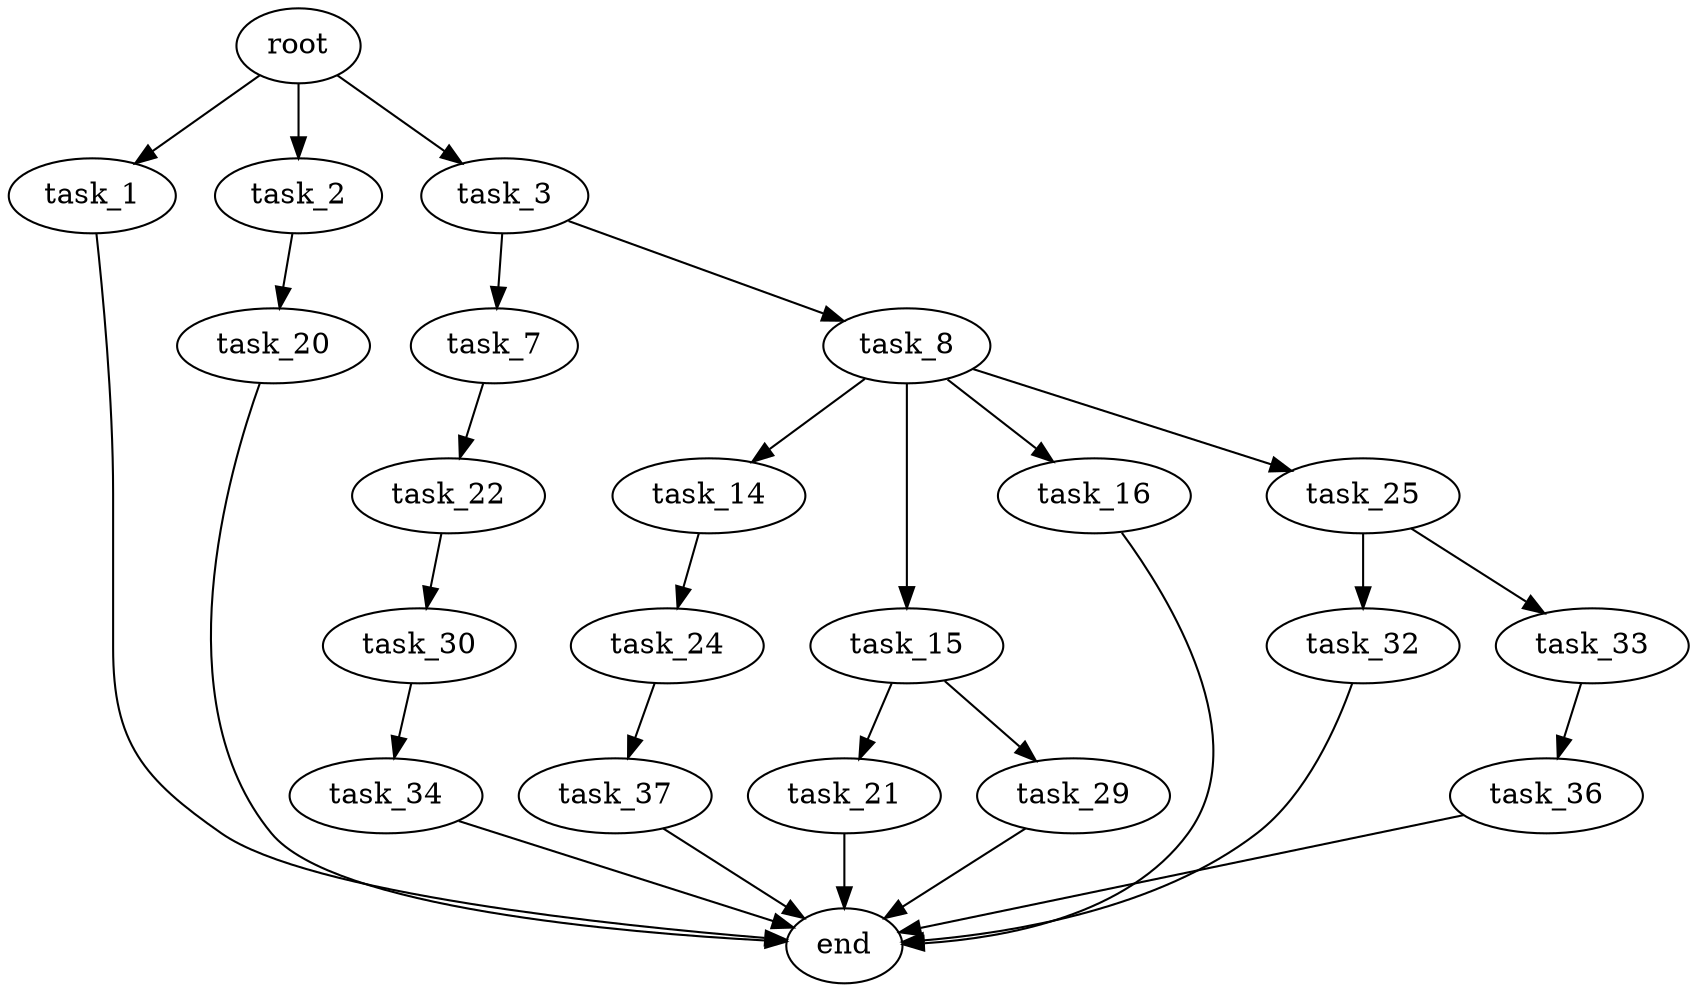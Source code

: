 digraph G {
  root [size="0.000000"];
  task_1 [size="28991029248.000000"];
  task_2 [size="52563409658.000000"];
  task_3 [size="28991029248.000000"];
  task_7 [size="28991029248.000000"];
  task_8 [size="549755813888.000000"];
  task_14 [size="239505315243.000000"];
  task_15 [size="104835484637.000000"];
  task_16 [size="15011060918.000000"];
  task_20 [size="270902824760.000000"];
  task_21 [size="8589934592.000000"];
  task_22 [size="1073741824000.000000"];
  task_24 [size="549755813888.000000"];
  task_25 [size="32127982531.000000"];
  task_29 [size="347053624562.000000"];
  task_30 [size="134217728000.000000"];
  task_32 [size="291171136643.000000"];
  task_33 [size="794703019760.000000"];
  task_34 [size="68719476736.000000"];
  task_36 [size="171136126344.000000"];
  task_37 [size="637568138210.000000"];
  end [size="0.000000"];

  root -> task_1 [size="1.000000"];
  root -> task_2 [size="1.000000"];
  root -> task_3 [size="1.000000"];
  task_1 -> end [size="1.000000"];
  task_2 -> task_20 [size="838860800.000000"];
  task_3 -> task_7 [size="75497472.000000"];
  task_3 -> task_8 [size="75497472.000000"];
  task_7 -> task_22 [size="75497472.000000"];
  task_8 -> task_14 [size="536870912.000000"];
  task_8 -> task_15 [size="536870912.000000"];
  task_8 -> task_16 [size="536870912.000000"];
  task_8 -> task_25 [size="536870912.000000"];
  task_14 -> task_24 [size="536870912.000000"];
  task_15 -> task_21 [size="75497472.000000"];
  task_15 -> task_29 [size="75497472.000000"];
  task_16 -> end [size="1.000000"];
  task_20 -> end [size="1.000000"];
  task_21 -> end [size="1.000000"];
  task_22 -> task_30 [size="838860800.000000"];
  task_24 -> task_37 [size="536870912.000000"];
  task_25 -> task_32 [size="838860800.000000"];
  task_25 -> task_33 [size="838860800.000000"];
  task_29 -> end [size="1.000000"];
  task_30 -> task_34 [size="209715200.000000"];
  task_32 -> end [size="1.000000"];
  task_33 -> task_36 [size="536870912.000000"];
  task_34 -> end [size="1.000000"];
  task_36 -> end [size="1.000000"];
  task_37 -> end [size="1.000000"];
}
